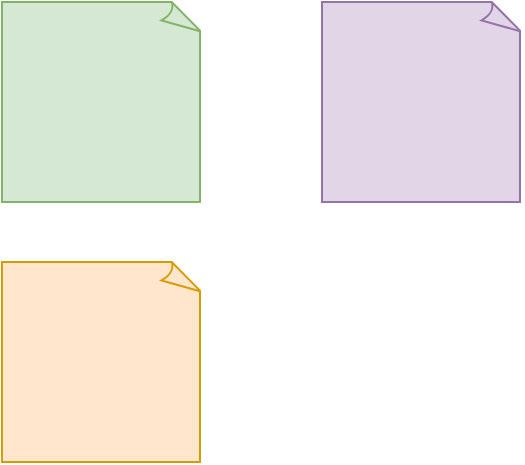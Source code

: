 <mxfile version="13.8.8" type="github">
  <diagram id="1pa6wYkWjh_nkZDFkwck" name="Page-1">
    <mxGraphModel dx="717" dy="452" grid="1" gridSize="10" guides="1" tooltips="1" connect="1" arrows="1" fold="1" page="1" pageScale="1" pageWidth="1169" pageHeight="827" math="0" shadow="0">
      <root>
        <mxCell id="0" />
        <mxCell id="1" parent="0" />
        <mxCell id="r_Ez-MHLXR1tE7TCJvgH-2" value="" style="whiteSpace=wrap;html=1;shape=mxgraph.basic.document;fillColor=#d5e8d4;strokeColor=#82b366;" parent="1" vertex="1">
          <mxGeometry x="190" y="120" width="100" height="100" as="geometry" />
        </mxCell>
        <mxCell id="uT62wv6RkAxeXQs_98rX-1" value="" style="whiteSpace=wrap;html=1;shape=mxgraph.basic.document;fillColor=#e1d5e7;strokeColor=#9673a6;" vertex="1" parent="1">
          <mxGeometry x="350" y="120" width="100" height="100" as="geometry" />
        </mxCell>
        <mxCell id="yidUMrDmmbEAwRskEjbw-1" value="" style="whiteSpace=wrap;html=1;shape=mxgraph.basic.document;fillColor=#ffe6cc;strokeColor=#d79b00;" vertex="1" parent="1">
          <mxGeometry x="190" y="250" width="100" height="100" as="geometry" />
        </mxCell>
      </root>
    </mxGraphModel>
  </diagram>
</mxfile>
